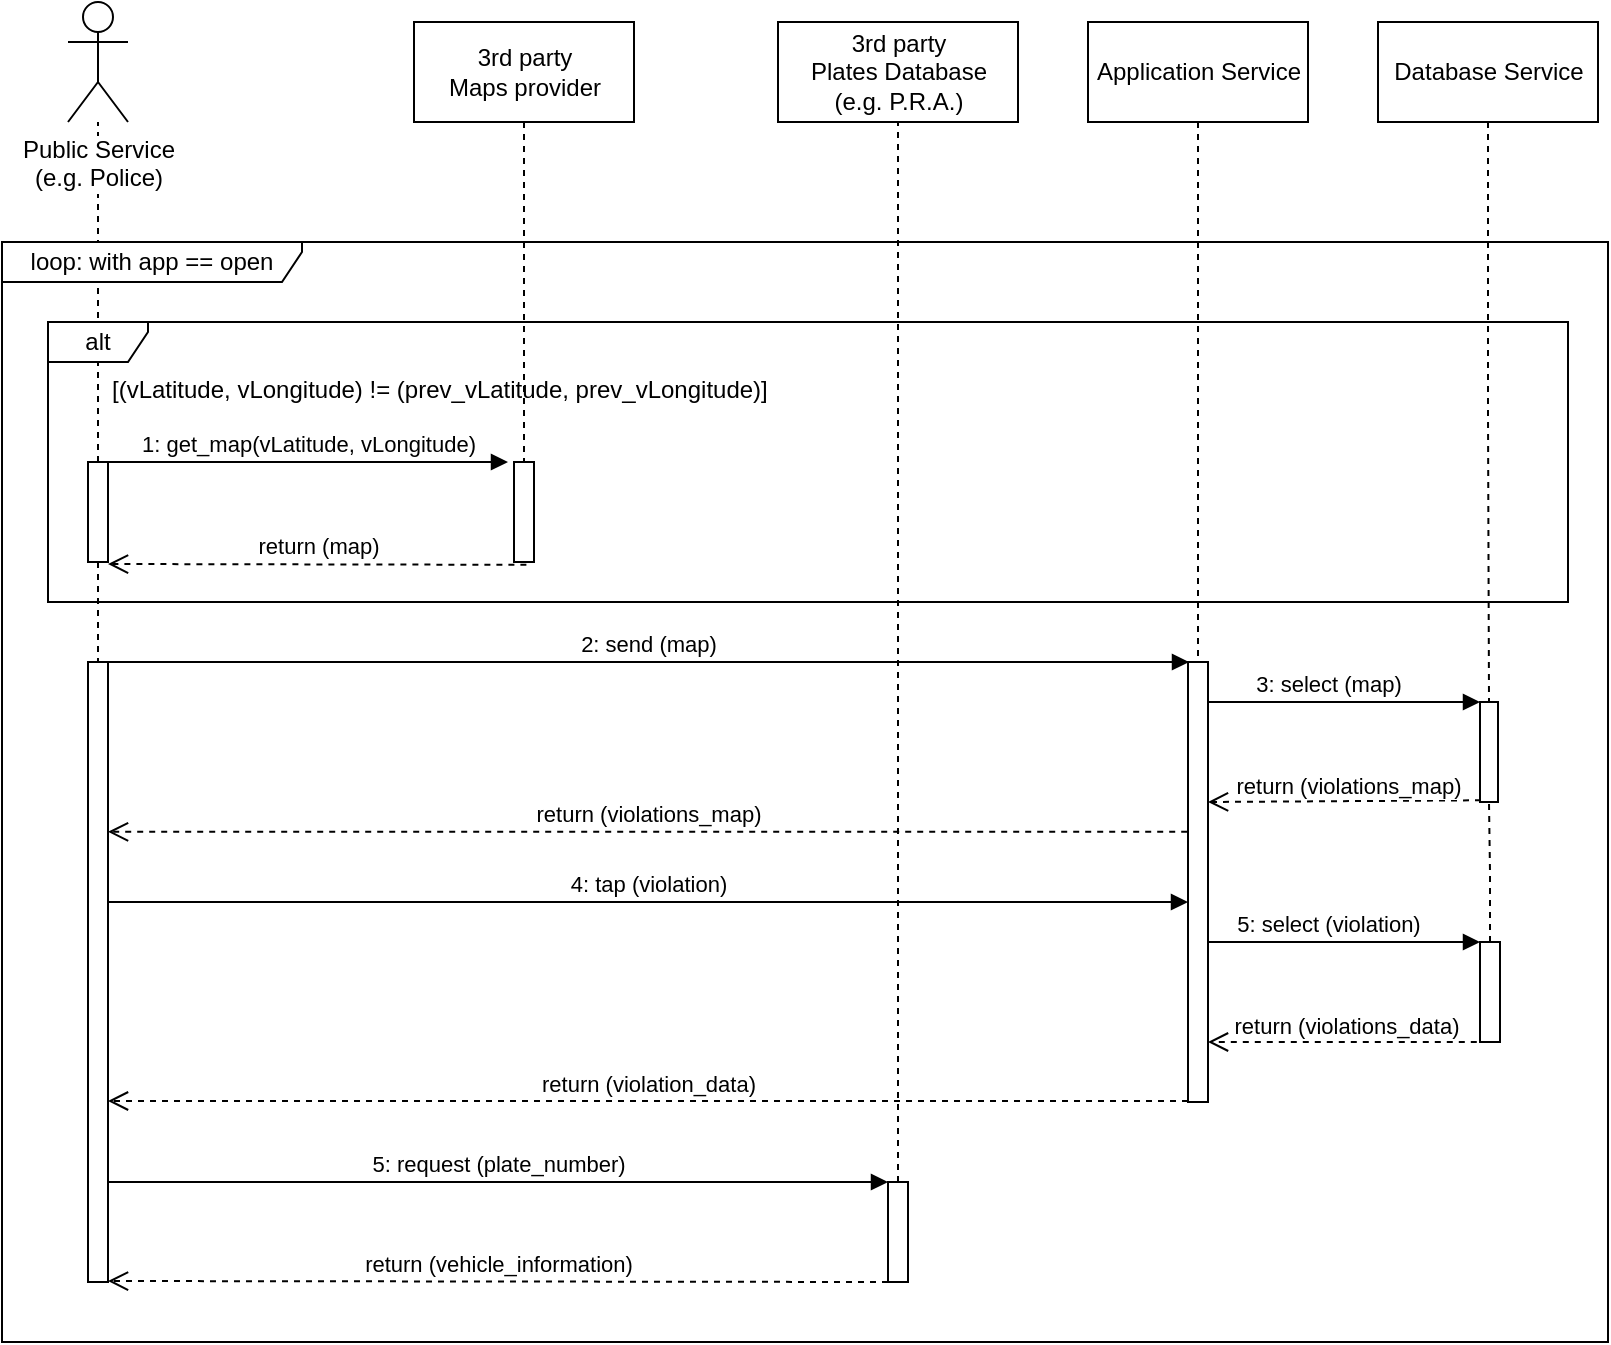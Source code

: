 <mxfile version="12.1.7" type="device" pages="1"><diagram id="Pjh-PLDYJ8565U-UXbdr" name="Page-1"><mxGraphModel dx="1010" dy="1748" grid="1" gridSize="10" guides="1" tooltips="1" connect="1" arrows="1" fold="1" page="1" pageScale="1" pageWidth="827" pageHeight="1169" math="0" shadow="0"><root><mxCell id="0"/><mxCell id="1" parent="0"/><mxCell id="y7ue51uljJ8wJeid6h0X-3" value="" style="edgeStyle=orthogonalEdgeStyle;rounded=0;orthogonalLoop=1;jettySize=auto;html=1;dashed=1;endArrow=none;endFill=0;" edge="1" parent="1" source="y7ue51uljJ8wJeid6h0X-10" target="y7ue51uljJ8wJeid6h0X-8"><mxGeometry relative="1" as="geometry"/></mxCell><mxCell id="y7ue51uljJ8wJeid6h0X-5" value="alt" style="shape=umlFrame;whiteSpace=wrap;html=1;width=50;height=20;" vertex="1" parent="1"><mxGeometry x="40" y="120" width="760" height="140" as="geometry"/></mxCell><mxCell id="y7ue51uljJ8wJeid6h0X-8" value="Public Service&lt;br&gt;(e.g. Police)" style="shape=umlActor;verticalLabelPosition=bottom;labelBackgroundColor=#ffffff;verticalAlign=top;html=1;outlineConnect=0;" vertex="1" parent="1"><mxGeometry x="50" y="-40" width="30" height="60" as="geometry"/></mxCell><mxCell id="y7ue51uljJ8wJeid6h0X-9" value="" style="edgeStyle=orthogonalEdgeStyle;rounded=0;orthogonalLoop=1;jettySize=auto;html=1;dashed=1;endArrow=none;endFill=0;" edge="1" parent="1" source="y7ue51uljJ8wJeid6h0X-10" target="y7ue51uljJ8wJeid6h0X-11"><mxGeometry relative="1" as="geometry"/></mxCell><mxCell id="y7ue51uljJ8wJeid6h0X-10" value="" style="html=1;points=[];perimeter=orthogonalPerimeter;" vertex="1" parent="1"><mxGeometry x="60" y="190" width="10" height="50" as="geometry"/></mxCell><mxCell id="y7ue51uljJ8wJeid6h0X-11" value="" style="html=1;points=[];perimeter=orthogonalPerimeter;" vertex="1" parent="1"><mxGeometry x="60" y="290" width="10" height="310" as="geometry"/></mxCell><mxCell id="y7ue51uljJ8wJeid6h0X-14" value="" style="html=1;points=[];perimeter=orthogonalPerimeter;" vertex="1" parent="1"><mxGeometry x="273" y="190" width="10" height="50" as="geometry"/></mxCell><mxCell id="y7ue51uljJ8wJeid6h0X-15" value="" style="edgeStyle=orthogonalEdgeStyle;rounded=0;orthogonalLoop=1;jettySize=auto;html=1;dashed=1;endArrow=none;endFill=0;" edge="1" parent="1" source="y7ue51uljJ8wJeid6h0X-16" target="y7ue51uljJ8wJeid6h0X-14"><mxGeometry relative="1" as="geometry"/></mxCell><mxCell id="y7ue51uljJ8wJeid6h0X-16" value="3rd party&lt;br&gt;Maps provider" style="html=1;" vertex="1" parent="1"><mxGeometry x="223" y="-30" width="110" height="50" as="geometry"/></mxCell><mxCell id="y7ue51uljJ8wJeid6h0X-79" value="" style="edgeStyle=orthogonalEdgeStyle;rounded=0;orthogonalLoop=1;jettySize=auto;html=1;dashed=1;endArrow=none;endFill=0;" edge="1" parent="1" source="y7ue51uljJ8wJeid6h0X-17" target="y7ue51uljJ8wJeid6h0X-77"><mxGeometry relative="1" as="geometry"/></mxCell><mxCell id="y7ue51uljJ8wJeid6h0X-17" value="Database Service" style="html=1;" vertex="1" parent="1"><mxGeometry x="705" y="-30" width="110" height="50" as="geometry"/></mxCell><mxCell id="y7ue51uljJ8wJeid6h0X-18" value="" style="edgeStyle=orthogonalEdgeStyle;rounded=0;orthogonalLoop=1;jettySize=auto;html=1;dashed=1;endArrow=none;endFill=0;" edge="1" parent="1" source="y7ue51uljJ8wJeid6h0X-19" target="y7ue51uljJ8wJeid6h0X-20"><mxGeometry relative="1" as="geometry"/></mxCell><mxCell id="y7ue51uljJ8wJeid6h0X-19" value="Application Service" style="html=1;" vertex="1" parent="1"><mxGeometry x="560" y="-30" width="110" height="50" as="geometry"/></mxCell><mxCell id="y7ue51uljJ8wJeid6h0X-20" value="" style="html=1;points=[];perimeter=orthogonalPerimeter;" vertex="1" parent="1"><mxGeometry x="610" y="290" width="10" height="220" as="geometry"/></mxCell><mxCell id="y7ue51uljJ8wJeid6h0X-26" value="1: get_map(vLatitude, vLongitude)" style="html=1;verticalAlign=bottom;endArrow=block;" edge="1" parent="1"><mxGeometry width="80" relative="1" as="geometry"><mxPoint x="70" y="190" as="sourcePoint"/><mxPoint x="270" y="190" as="targetPoint"/><mxPoint as="offset"/></mxGeometry></mxCell><mxCell id="y7ue51uljJ8wJeid6h0X-27" value="return (map)" style="html=1;verticalAlign=bottom;endArrow=open;dashed=1;endSize=8;exitX=0.62;exitY=1.028;exitDx=0;exitDy=0;exitPerimeter=0;" edge="1" parent="1" source="y7ue51uljJ8wJeid6h0X-14"><mxGeometry relative="1" as="geometry"><mxPoint x="272.5" y="250" as="sourcePoint"/><mxPoint x="70" y="241" as="targetPoint"/></mxGeometry></mxCell><mxCell id="y7ue51uljJ8wJeid6h0X-29" value="[(vLatitude, vLongitude) != (prev_vLatitude, prev_vLongitude)]" style="text;html=1;" vertex="1" parent="1"><mxGeometry x="70" y="140" width="300" height="30" as="geometry"/></mxCell><mxCell id="y7ue51uljJ8wJeid6h0X-31" value="4: tap (violation)" style="html=1;verticalAlign=bottom;endArrow=block;" edge="1" parent="1" target="y7ue51uljJ8wJeid6h0X-20" source="y7ue51uljJ8wJeid6h0X-11"><mxGeometry width="80" relative="1" as="geometry"><mxPoint x="70" y="399.5" as="sourcePoint"/><mxPoint x="270" y="399.5" as="targetPoint"/><mxPoint as="offset"/><Array as="points"><mxPoint x="190" y="410"/></Array></mxGeometry></mxCell><mxCell id="y7ue51uljJ8wJeid6h0X-33" value="return (violation_data)" style="html=1;verticalAlign=bottom;endArrow=open;dashed=1;endSize=8;" edge="1" parent="1"><mxGeometry relative="1" as="geometry"><mxPoint x="610" y="509.5" as="sourcePoint"/><mxPoint x="70" y="509.5" as="targetPoint"/></mxGeometry></mxCell><mxCell id="y7ue51uljJ8wJeid6h0X-34" value="5: request (plate_number)" style="html=1;verticalAlign=bottom;endArrow=block;" edge="1" parent="1" source="y7ue51uljJ8wJeid6h0X-11" target="y7ue51uljJ8wJeid6h0X-70"><mxGeometry width="80" relative="1" as="geometry"><mxPoint x="70" y="520" as="sourcePoint"/><mxPoint x="430" y="520" as="targetPoint"/><mxPoint as="offset"/></mxGeometry></mxCell><mxCell id="y7ue51uljJ8wJeid6h0X-78" value="" style="edgeStyle=orthogonalEdgeStyle;rounded=0;orthogonalLoop=1;jettySize=auto;html=1;dashed=1;endArrow=none;endFill=0;" edge="1" parent="1" source="y7ue51uljJ8wJeid6h0X-38" target="y7ue51uljJ8wJeid6h0X-77"><mxGeometry relative="1" as="geometry"/></mxCell><mxCell id="y7ue51uljJ8wJeid6h0X-38" value="" style="html=1;points=[];perimeter=orthogonalPerimeter;" vertex="1" parent="1"><mxGeometry x="756" y="430" width="10" height="50" as="geometry"/></mxCell><mxCell id="y7ue51uljJ8wJeid6h0X-77" value="" style="html=1;points=[];perimeter=orthogonalPerimeter;" vertex="1" parent="1"><mxGeometry x="756" y="310" width="9" height="50" as="geometry"/></mxCell><mxCell id="y7ue51uljJ8wJeid6h0X-67" value="return (violations_map)" style="html=1;verticalAlign=bottom;endArrow=open;dashed=1;endSize=8;exitX=-0.04;exitY=0.386;exitDx=0;exitDy=0;exitPerimeter=0;" edge="1" parent="1" source="y7ue51uljJ8wJeid6h0X-20" target="y7ue51uljJ8wJeid6h0X-11"><mxGeometry relative="1" as="geometry"><mxPoint x="610" y="399.82" as="sourcePoint"/><mxPoint x="76" y="370" as="targetPoint"/></mxGeometry></mxCell><mxCell id="y7ue51uljJ8wJeid6h0X-68" value="3rd party&lt;br&gt;Plates Database&lt;br&gt;(e.g. P.R.A.)" style="html=1;" vertex="1" parent="1"><mxGeometry x="405" y="-30" width="120" height="50" as="geometry"/></mxCell><mxCell id="y7ue51uljJ8wJeid6h0X-73" value="" style="edgeStyle=orthogonalEdgeStyle;rounded=0;orthogonalLoop=1;jettySize=auto;html=1;dashed=1;endArrow=none;endFill=0;entryX=0.5;entryY=1;entryDx=0;entryDy=0;" edge="1" parent="1" source="y7ue51uljJ8wJeid6h0X-70" target="y7ue51uljJ8wJeid6h0X-68"><mxGeometry relative="1" as="geometry"><mxPoint x="465" y="40" as="targetPoint"/></mxGeometry></mxCell><mxCell id="y7ue51uljJ8wJeid6h0X-70" value="" style="html=1;points=[];perimeter=orthogonalPerimeter;" vertex="1" parent="1"><mxGeometry x="460" y="550" width="10" height="50" as="geometry"/></mxCell><mxCell id="y7ue51uljJ8wJeid6h0X-74" value="return (vehicle_information)" style="html=1;verticalAlign=bottom;endArrow=open;dashed=1;endSize=8;" edge="1" parent="1"><mxGeometry relative="1" as="geometry"><mxPoint x="460" y="600" as="sourcePoint"/><mxPoint x="70" y="599.5" as="targetPoint"/></mxGeometry></mxCell><mxCell id="y7ue51uljJ8wJeid6h0X-76" value="3: select (map)" style="html=1;verticalAlign=bottom;endArrow=block;" edge="1" parent="1" source="y7ue51uljJ8wJeid6h0X-20" target="y7ue51uljJ8wJeid6h0X-77"><mxGeometry x="-0.118" width="80" relative="1" as="geometry"><mxPoint x="621" y="300" as="sourcePoint"/><mxPoint x="731" y="300" as="targetPoint"/><mxPoint as="offset"/><Array as="points"><mxPoint x="660" y="310"/></Array></mxGeometry></mxCell><mxCell id="y7ue51uljJ8wJeid6h0X-80" value="return (violations_map)" style="html=1;verticalAlign=bottom;endArrow=open;dashed=1;endSize=8;exitX=0.056;exitY=0.983;exitDx=0;exitDy=0;exitPerimeter=0;" edge="1" parent="1" source="y7ue51uljJ8wJeid6h0X-77"><mxGeometry x="-0.029" y="1" relative="1" as="geometry"><mxPoint x="750" y="359" as="sourcePoint"/><mxPoint x="620" y="360" as="targetPoint"/><mxPoint as="offset"/></mxGeometry></mxCell><mxCell id="y7ue51uljJ8wJeid6h0X-81" value="2: send (map)" style="html=1;verticalAlign=bottom;endArrow=block;exitX=0.96;exitY=0.35;exitDx=0;exitDy=0;exitPerimeter=0;" edge="1" parent="1"><mxGeometry width="80" relative="1" as="geometry"><mxPoint x="70.1" y="290" as="sourcePoint"/><mxPoint x="610.5" y="290" as="targetPoint"/><mxPoint as="offset"/></mxGeometry></mxCell><mxCell id="y7ue51uljJ8wJeid6h0X-82" value="5: select (violation)" style="html=1;verticalAlign=bottom;endArrow=block;" edge="1" parent="1"><mxGeometry x="-0.123" width="80" relative="1" as="geometry"><mxPoint x="620" y="430" as="sourcePoint"/><mxPoint x="756" y="430" as="targetPoint"/><mxPoint as="offset"/><Array as="points"><mxPoint x="660" y="430"/></Array></mxGeometry></mxCell><mxCell id="y7ue51uljJ8wJeid6h0X-83" value="return (violations_data)" style="html=1;verticalAlign=bottom;endArrow=open;dashed=1;endSize=8;exitX=-0.16;exitY=0.9;exitDx=0;exitDy=0;exitPerimeter=0;" edge="1" parent="1"><mxGeometry x="-0.029" y="1" relative="1" as="geometry"><mxPoint x="754.4" y="480" as="sourcePoint"/><mxPoint x="620" y="480" as="targetPoint"/><mxPoint as="offset"/></mxGeometry></mxCell><mxCell id="y7ue51uljJ8wJeid6h0X-7" value="loop: with app == open" style="shape=umlFrame;whiteSpace=wrap;html=1;width=150;height=20;" vertex="1" parent="1"><mxGeometry x="17" y="80" width="803" height="550" as="geometry"/></mxCell></root></mxGraphModel></diagram></mxfile>